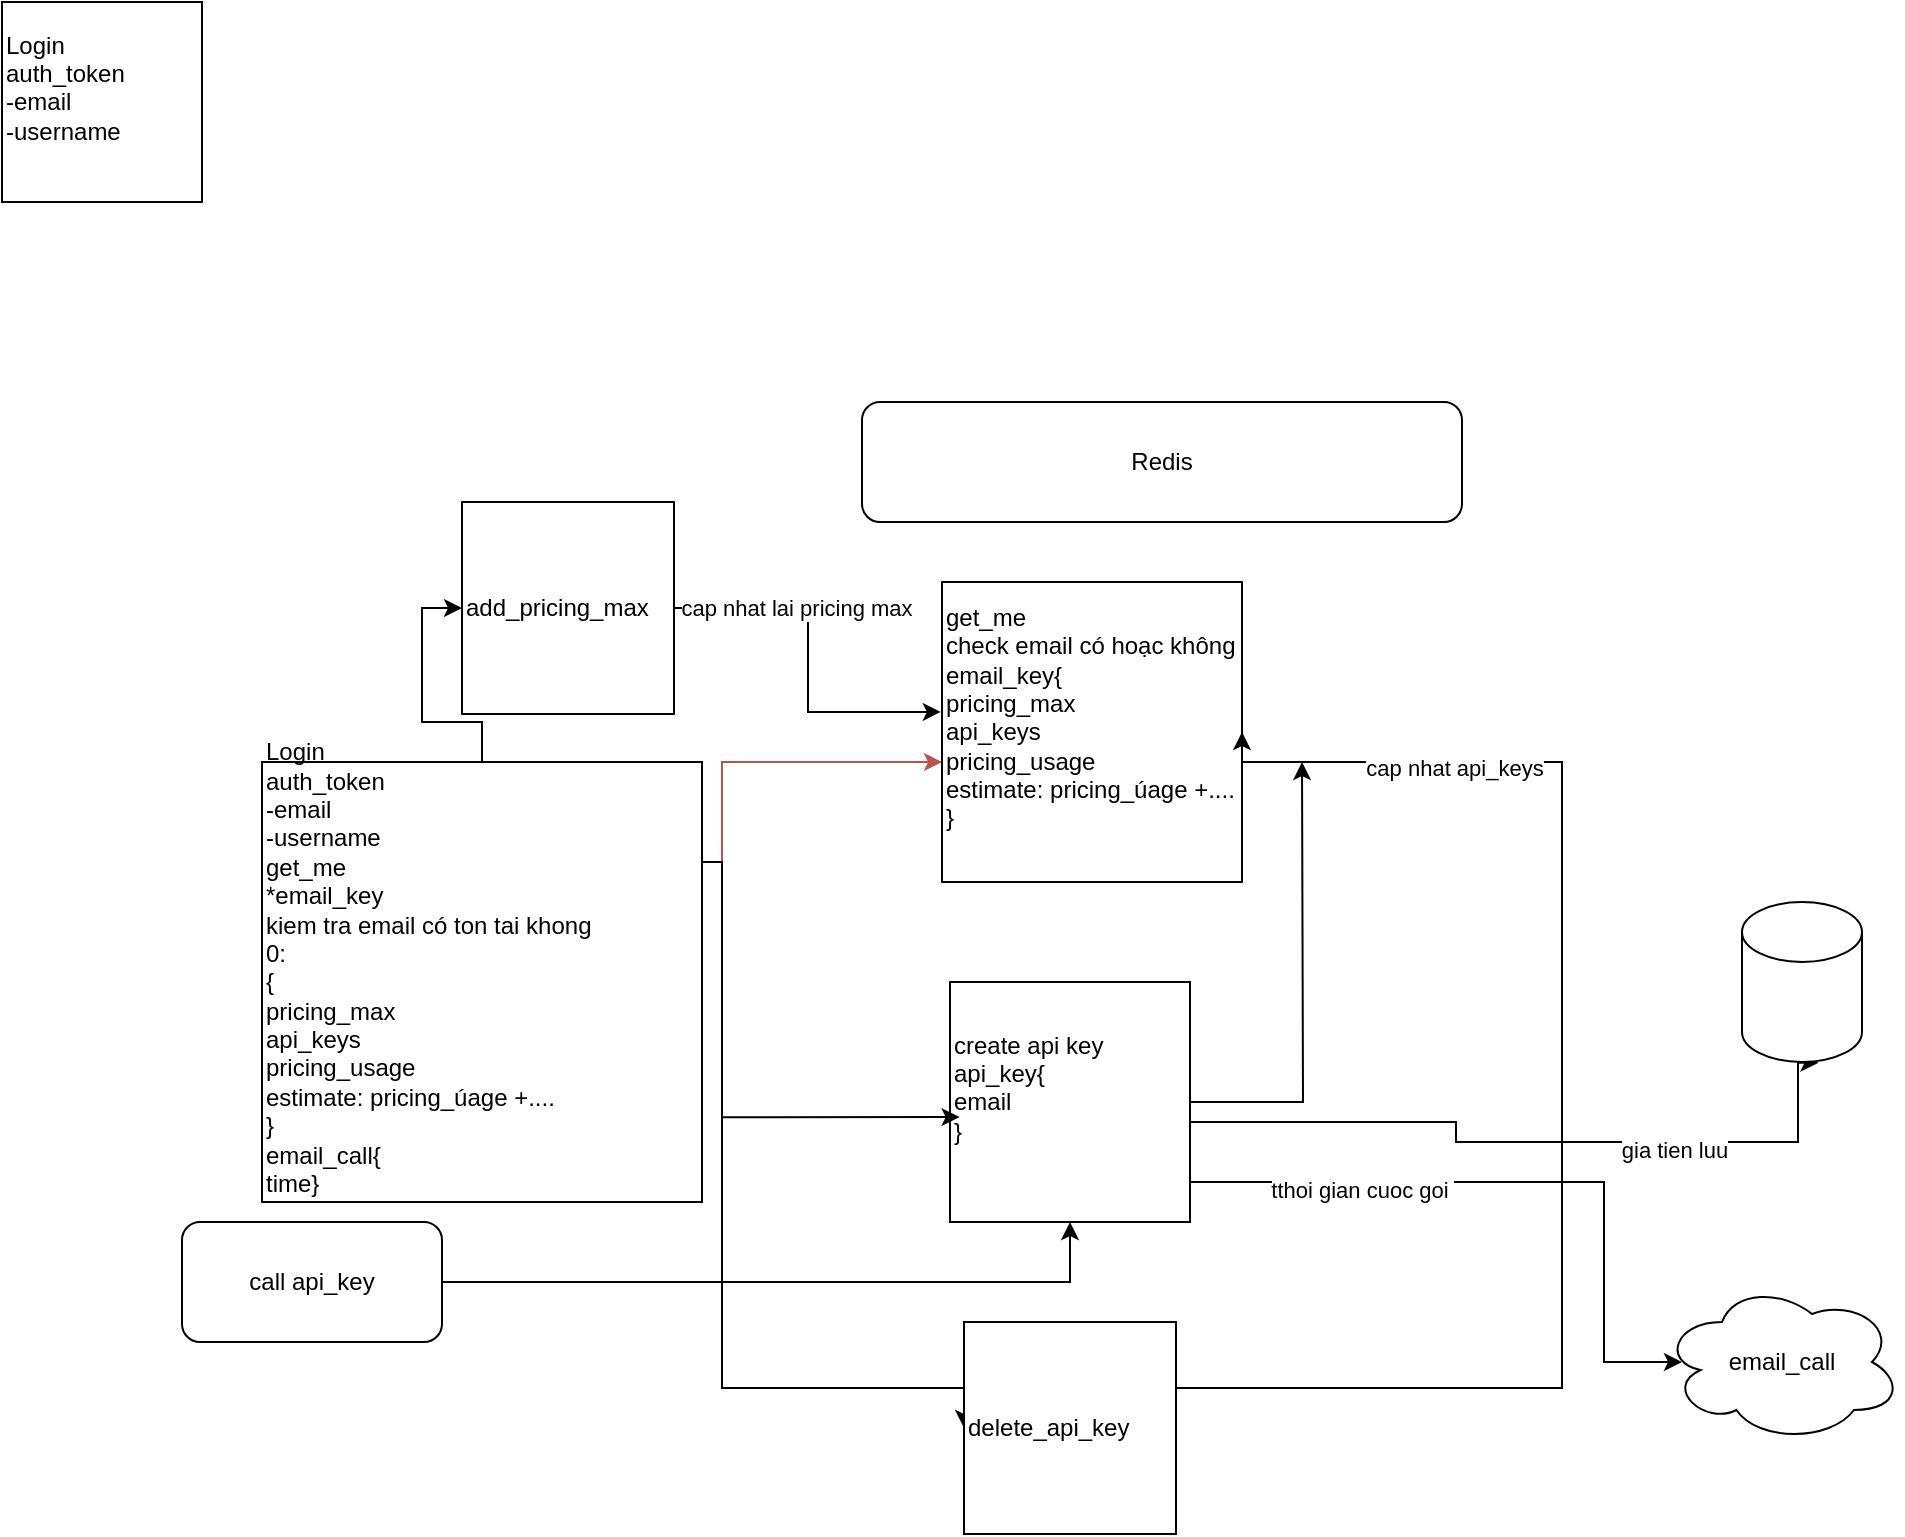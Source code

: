 <mxfile version="24.7.5">
  <diagram name="Trang-1" id="hoFLqR-C-KZql8hQwdSL">
    <mxGraphModel dx="1877" dy="1691" grid="1" gridSize="10" guides="1" tooltips="1" connect="1" arrows="1" fold="1" page="1" pageScale="1" pageWidth="827" pageHeight="1169" background="#FFFFFF" math="0" shadow="0">
      <root>
        <mxCell id="0" />
        <mxCell id="1" parent="0" />
        <mxCell id="OLYwPl-GBkTmt4Ip3eZC-5" style="edgeStyle=orthogonalEdgeStyle;rounded=0;orthogonalLoop=1;jettySize=auto;html=1;fillColor=#f8cecc;strokeColor=#b85450;" edge="1" parent="1" source="OLYwPl-GBkTmt4Ip3eZC-1" target="OLYwPl-GBkTmt4Ip3eZC-4">
          <mxGeometry relative="1" as="geometry">
            <Array as="points">
              <mxPoint x="180" y="240" />
              <mxPoint x="180" y="190" />
            </Array>
          </mxGeometry>
        </mxCell>
        <mxCell id="OLYwPl-GBkTmt4Ip3eZC-11" style="edgeStyle=orthogonalEdgeStyle;rounded=0;orthogonalLoop=1;jettySize=auto;html=1;entryX=0;entryY=0.5;entryDx=0;entryDy=0;" edge="1" parent="1" source="OLYwPl-GBkTmt4Ip3eZC-1" target="OLYwPl-GBkTmt4Ip3eZC-8">
          <mxGeometry relative="1" as="geometry">
            <Array as="points">
              <mxPoint x="180" y="240" />
              <mxPoint x="180" y="503" />
            </Array>
          </mxGeometry>
        </mxCell>
        <mxCell id="OLYwPl-GBkTmt4Ip3eZC-21" style="edgeStyle=orthogonalEdgeStyle;rounded=0;orthogonalLoop=1;jettySize=auto;html=1;exitX=0.5;exitY=0;exitDx=0;exitDy=0;entryX=0;entryY=0.5;entryDx=0;entryDy=0;" edge="1" parent="1" source="OLYwPl-GBkTmt4Ip3eZC-1" target="OLYwPl-GBkTmt4Ip3eZC-19">
          <mxGeometry relative="1" as="geometry" />
        </mxCell>
        <mxCell id="OLYwPl-GBkTmt4Ip3eZC-1" value="Login&lt;br&gt;auth_token&lt;div&gt;-email&lt;/div&gt;&lt;div&gt;-username&lt;/div&gt;&lt;div&gt;get_me&lt;/div&gt;&lt;div&gt;*email_key&lt;/div&gt;&lt;div&gt;kiem tra email có ton tai khong&lt;/div&gt;&lt;div&gt;0:&lt;/div&gt;&lt;div&gt;&lt;div&gt;{&lt;/div&gt;&lt;div&gt;pricing_max&lt;/div&gt;&lt;div&gt;api_keys&lt;/div&gt;&lt;div&gt;pricing_usage&lt;/div&gt;&lt;div&gt;estimate: pricing_úage +....&lt;/div&gt;&lt;div&gt;}&lt;/div&gt;&lt;/div&gt;&lt;div&gt;email_call{&lt;/div&gt;&lt;div&gt;time}&lt;/div&gt;&lt;div&gt;&lt;br&gt;&lt;/div&gt;" style="whiteSpace=wrap;html=1;aspect=fixed;align=left;" vertex="1" parent="1">
          <mxGeometry x="-50" y="190" width="220" height="220" as="geometry" />
        </mxCell>
        <mxCell id="OLYwPl-GBkTmt4Ip3eZC-2" value="Redis" style="rounded=1;whiteSpace=wrap;html=1;" vertex="1" parent="1">
          <mxGeometry x="250" y="10" width="300" height="60" as="geometry" />
        </mxCell>
        <mxCell id="OLYwPl-GBkTmt4Ip3eZC-4" value="get_me&lt;div&gt;check email có hoạc không&lt;br&gt;&lt;div&gt;email_key{&lt;/div&gt;&lt;div&gt;pricing_max&lt;/div&gt;&lt;div&gt;api_keys&lt;/div&gt;&lt;div&gt;pricing_usage&lt;/div&gt;&lt;div&gt;estimate: pricing_úage +....&lt;/div&gt;&lt;div&gt;}&lt;/div&gt;&lt;div&gt;&lt;br&gt;&lt;/div&gt;&lt;/div&gt;" style="whiteSpace=wrap;html=1;aspect=fixed;align=left;" vertex="1" parent="1">
          <mxGeometry x="290" y="100" width="150" height="150" as="geometry" />
        </mxCell>
        <mxCell id="OLYwPl-GBkTmt4Ip3eZC-12" style="edgeStyle=orthogonalEdgeStyle;rounded=0;orthogonalLoop=1;jettySize=auto;html=1;" edge="1" parent="1" source="OLYwPl-GBkTmt4Ip3eZC-6">
          <mxGeometry relative="1" as="geometry">
            <mxPoint x="470" y="190" as="targetPoint" />
          </mxGeometry>
        </mxCell>
        <mxCell id="OLYwPl-GBkTmt4Ip3eZC-16" style="edgeStyle=orthogonalEdgeStyle;rounded=0;orthogonalLoop=1;jettySize=auto;html=1;entryX=0.637;entryY=1.005;entryDx=0;entryDy=0;entryPerimeter=0;" edge="1" parent="1" source="OLYwPl-GBkTmt4Ip3eZC-6" target="OLYwPl-GBkTmt4Ip3eZC-13">
          <mxGeometry relative="1" as="geometry">
            <mxPoint x="700" y="370" as="targetPoint" />
            <Array as="points">
              <mxPoint x="547" y="370" />
              <mxPoint x="547" y="380" />
              <mxPoint x="718" y="380" />
            </Array>
          </mxGeometry>
        </mxCell>
        <mxCell id="OLYwPl-GBkTmt4Ip3eZC-17" value="gia tien luu" style="edgeLabel;html=1;align=center;verticalAlign=middle;resizable=0;points=[];" vertex="1" connectable="0" parent="OLYwPl-GBkTmt4Ip3eZC-16">
          <mxGeometry x="0.384" y="-4" relative="1" as="geometry">
            <mxPoint as="offset" />
          </mxGeometry>
        </mxCell>
        <mxCell id="OLYwPl-GBkTmt4Ip3eZC-24" style="edgeStyle=orthogonalEdgeStyle;rounded=0;orthogonalLoop=1;jettySize=auto;html=1;exitX=1;exitY=0.75;exitDx=0;exitDy=0;" edge="1" parent="1" source="OLYwPl-GBkTmt4Ip3eZC-6">
          <mxGeometry relative="1" as="geometry">
            <mxPoint x="660" y="490" as="targetPoint" />
            <Array as="points">
              <mxPoint x="414" y="400" />
              <mxPoint x="621" y="400" />
            </Array>
          </mxGeometry>
        </mxCell>
        <mxCell id="OLYwPl-GBkTmt4Ip3eZC-25" value="tthoi gian cuoc goi&amp;nbsp;" style="edgeLabel;html=1;align=center;verticalAlign=middle;resizable=0;points=[];" vertex="1" connectable="0" parent="OLYwPl-GBkTmt4Ip3eZC-24">
          <mxGeometry x="-0.446" y="-4" relative="1" as="geometry">
            <mxPoint as="offset" />
          </mxGeometry>
        </mxCell>
        <mxCell id="OLYwPl-GBkTmt4Ip3eZC-6" value="create api key&lt;div&gt;api_key{&lt;/div&gt;&lt;div&gt;email&lt;/div&gt;&lt;div&gt;}&lt;/div&gt;&lt;div&gt;&lt;div&gt;&lt;div&gt;&lt;br&gt;&lt;/div&gt;&lt;/div&gt;&lt;/div&gt;" style="whiteSpace=wrap;html=1;aspect=fixed;align=left;" vertex="1" parent="1">
          <mxGeometry x="294" y="300" width="120" height="120" as="geometry" />
        </mxCell>
        <mxCell id="OLYwPl-GBkTmt4Ip3eZC-7" style="edgeStyle=orthogonalEdgeStyle;rounded=0;orthogonalLoop=1;jettySize=auto;html=1;exitX=1;exitY=0.5;exitDx=0;exitDy=0;entryX=0.04;entryY=0.563;entryDx=0;entryDy=0;entryPerimeter=0;" edge="1" parent="1" source="OLYwPl-GBkTmt4Ip3eZC-1" target="OLYwPl-GBkTmt4Ip3eZC-6">
          <mxGeometry relative="1" as="geometry">
            <Array as="points">
              <mxPoint x="180" y="240" />
              <mxPoint x="180" y="368" />
            </Array>
          </mxGeometry>
        </mxCell>
        <mxCell id="OLYwPl-GBkTmt4Ip3eZC-9" style="edgeStyle=orthogonalEdgeStyle;rounded=0;orthogonalLoop=1;jettySize=auto;html=1;entryX=1;entryY=0.5;entryDx=0;entryDy=0;" edge="1" parent="1" source="OLYwPl-GBkTmt4Ip3eZC-8" target="OLYwPl-GBkTmt4Ip3eZC-4">
          <mxGeometry relative="1" as="geometry">
            <Array as="points">
              <mxPoint x="600" y="503" />
              <mxPoint x="600" y="190" />
            </Array>
          </mxGeometry>
        </mxCell>
        <mxCell id="OLYwPl-GBkTmt4Ip3eZC-10" value="cap nhat api_keys" style="edgeLabel;html=1;align=center;verticalAlign=middle;resizable=0;points=[];" vertex="1" connectable="0" parent="OLYwPl-GBkTmt4Ip3eZC-9">
          <mxGeometry x="0.645" y="3" relative="1" as="geometry">
            <mxPoint as="offset" />
          </mxGeometry>
        </mxCell>
        <mxCell id="OLYwPl-GBkTmt4Ip3eZC-8" value="&lt;div&gt;&lt;div&gt;&lt;div&gt;delete_api_key&lt;/div&gt;&lt;/div&gt;&lt;/div&gt;" style="whiteSpace=wrap;html=1;aspect=fixed;align=left;" vertex="1" parent="1">
          <mxGeometry x="301" y="470" width="106" height="106" as="geometry" />
        </mxCell>
        <mxCell id="OLYwPl-GBkTmt4Ip3eZC-13" value="" style="shape=cylinder3;whiteSpace=wrap;html=1;boundedLbl=1;backgroundOutline=1;size=15;" vertex="1" parent="1">
          <mxGeometry x="690" y="260" width="60" height="80" as="geometry" />
        </mxCell>
        <mxCell id="OLYwPl-GBkTmt4Ip3eZC-14" value="call api_key" style="rounded=1;whiteSpace=wrap;html=1;" vertex="1" parent="1">
          <mxGeometry x="-90" y="420" width="130" height="60" as="geometry" />
        </mxCell>
        <mxCell id="OLYwPl-GBkTmt4Ip3eZC-15" style="edgeStyle=orthogonalEdgeStyle;rounded=0;orthogonalLoop=1;jettySize=auto;html=1;exitX=1;exitY=0.5;exitDx=0;exitDy=0;entryX=0.5;entryY=1;entryDx=0;entryDy=0;" edge="1" parent="1" source="OLYwPl-GBkTmt4Ip3eZC-14" target="OLYwPl-GBkTmt4Ip3eZC-6">
          <mxGeometry relative="1" as="geometry">
            <mxPoint x="230" y="450" as="targetPoint" />
          </mxGeometry>
        </mxCell>
        <mxCell id="OLYwPl-GBkTmt4Ip3eZC-18" value="Login&lt;br&gt;auth_token&lt;div&gt;-email&lt;/div&gt;&lt;div&gt;-username&lt;/div&gt;&lt;div&gt;&lt;br&gt;&lt;/div&gt;" style="whiteSpace=wrap;html=1;aspect=fixed;align=left;" vertex="1" parent="1">
          <mxGeometry x="-180" y="-190" width="100" height="100" as="geometry" />
        </mxCell>
        <mxCell id="OLYwPl-GBkTmt4Ip3eZC-19" value="add_pricing_max" style="whiteSpace=wrap;html=1;aspect=fixed;align=left;" vertex="1" parent="1">
          <mxGeometry x="50" y="60" width="106" height="106" as="geometry" />
        </mxCell>
        <mxCell id="OLYwPl-GBkTmt4Ip3eZC-22" style="edgeStyle=orthogonalEdgeStyle;rounded=0;orthogonalLoop=1;jettySize=auto;html=1;exitX=1;exitY=0.5;exitDx=0;exitDy=0;entryX=-0.004;entryY=0.433;entryDx=0;entryDy=0;entryPerimeter=0;" edge="1" parent="1" source="OLYwPl-GBkTmt4Ip3eZC-19" target="OLYwPl-GBkTmt4Ip3eZC-4">
          <mxGeometry relative="1" as="geometry" />
        </mxCell>
        <mxCell id="OLYwPl-GBkTmt4Ip3eZC-23" value="cap nhat lai pricing max" style="edgeLabel;html=1;align=center;verticalAlign=middle;resizable=0;points=[];" vertex="1" connectable="0" parent="OLYwPl-GBkTmt4Ip3eZC-22">
          <mxGeometry x="-0.341" relative="1" as="geometry">
            <mxPoint as="offset" />
          </mxGeometry>
        </mxCell>
        <mxCell id="OLYwPl-GBkTmt4Ip3eZC-26" value="email_call" style="ellipse;shape=cloud;whiteSpace=wrap;html=1;" vertex="1" parent="1">
          <mxGeometry x="650" y="450" width="120" height="80" as="geometry" />
        </mxCell>
      </root>
    </mxGraphModel>
  </diagram>
</mxfile>
